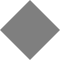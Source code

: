 <mxfile version="21.6.8" type="device">
  <diagram name="Página-1" id="65qDK_cVBOeMfHHPYPRh">
    <mxGraphModel dx="1418" dy="820" grid="1" gridSize="10" guides="1" tooltips="1" connect="1" arrows="1" fold="1" page="1" pageScale="1" pageWidth="827" pageHeight="1169" math="0" shadow="0">
      <root>
        <mxCell id="0" />
        <mxCell id="1" parent="0" />
        <mxCell id="S-5RV4ET3H9NoTeO7ROx-1" value="" style="rhombus;whiteSpace=wrap;html=1;strokeColor=none;fillColor=#000000;opacity=50;" parent="1" vertex="1">
          <mxGeometry x="370" y="380" width="30" height="30" as="geometry" />
        </mxCell>
      </root>
    </mxGraphModel>
  </diagram>
</mxfile>

